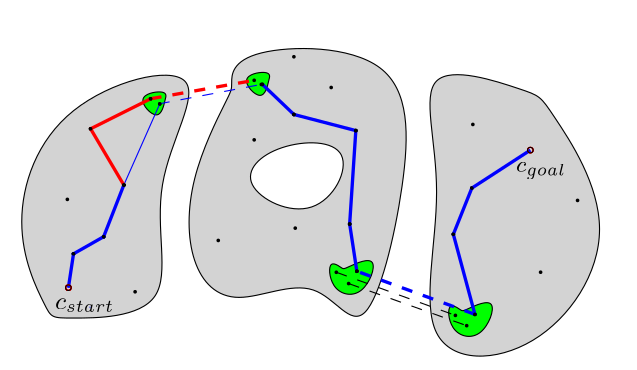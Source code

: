 <?xml version="1.0"?>
<!DOCTYPE ipe SYSTEM "ipe.dtd">
<ipe version="70206" creator="Ipe 7.2.7">
<info created="D:20170721141119" modified="D:20170723153736"/>
<ipestyle name="basic">
<symbol name="arrow/arc(spx)">
<path stroke="sym-stroke" fill="sym-stroke" pen="sym-pen">
0 0 m
-1 0.333 l
-1 -0.333 l
h
</path>
</symbol>
<symbol name="arrow/farc(spx)">
<path stroke="sym-stroke" fill="white" pen="sym-pen">
0 0 m
-1 0.333 l
-1 -0.333 l
h
</path>
</symbol>
<symbol name="arrow/ptarc(spx)">
<path stroke="sym-stroke" fill="sym-stroke" pen="sym-pen">
0 0 m
-1 0.333 l
-0.8 0 l
-1 -0.333 l
h
</path>
</symbol>
<symbol name="arrow/fptarc(spx)">
<path stroke="sym-stroke" fill="white" pen="sym-pen">
0 0 m
-1 0.333 l
-0.8 0 l
-1 -0.333 l
h
</path>
</symbol>
<symbol name="mark/circle(sx)" transformations="translations">
<path fill="sym-stroke">
0.6 0 0 0.6 0 0 e
0.4 0 0 0.4 0 0 e
</path>
</symbol>
<symbol name="mark/disk(sx)" transformations="translations">
<path fill="sym-stroke">
0.6 0 0 0.6 0 0 e
</path>
</symbol>
<symbol name="mark/fdisk(sfx)" transformations="translations">
<group>
<path fill="sym-fill">
0.5 0 0 0.5 0 0 e
</path>
<path fill="sym-stroke" fillrule="eofill">
0.6 0 0 0.6 0 0 e
0.4 0 0 0.4 0 0 e
</path>
</group>
</symbol>
<symbol name="mark/box(sx)" transformations="translations">
<path fill="sym-stroke" fillrule="eofill">
-0.6 -0.6 m
0.6 -0.6 l
0.6 0.6 l
-0.6 0.6 l
h
-0.4 -0.4 m
0.4 -0.4 l
0.4 0.4 l
-0.4 0.4 l
h
</path>
</symbol>
<symbol name="mark/square(sx)" transformations="translations">
<path fill="sym-stroke">
-0.6 -0.6 m
0.6 -0.6 l
0.6 0.6 l
-0.6 0.6 l
h
</path>
</symbol>
<symbol name="mark/fsquare(sfx)" transformations="translations">
<group>
<path fill="sym-fill">
-0.5 -0.5 m
0.5 -0.5 l
0.5 0.5 l
-0.5 0.5 l
h
</path>
<path fill="sym-stroke" fillrule="eofill">
-0.6 -0.6 m
0.6 -0.6 l
0.6 0.6 l
-0.6 0.6 l
h
-0.4 -0.4 m
0.4 -0.4 l
0.4 0.4 l
-0.4 0.4 l
h
</path>
</group>
</symbol>
<symbol name="mark/cross(sx)" transformations="translations">
<group>
<path fill="sym-stroke">
-0.43 -0.57 m
0.57 0.43 l
0.43 0.57 l
-0.57 -0.43 l
h
</path>
<path fill="sym-stroke">
-0.43 0.57 m
0.57 -0.43 l
0.43 -0.57 l
-0.57 0.43 l
h
</path>
</group>
</symbol>
<symbol name="arrow/fnormal(spx)">
<path stroke="sym-stroke" fill="white" pen="sym-pen">
0 0 m
-1 0.333 l
-1 -0.333 l
h
</path>
</symbol>
<symbol name="arrow/pointed(spx)">
<path stroke="sym-stroke" fill="sym-stroke" pen="sym-pen">
0 0 m
-1 0.333 l
-0.8 0 l
-1 -0.333 l
h
</path>
</symbol>
<symbol name="arrow/fpointed(spx)">
<path stroke="sym-stroke" fill="white" pen="sym-pen">
0 0 m
-1 0.333 l
-0.8 0 l
-1 -0.333 l
h
</path>
</symbol>
<symbol name="arrow/linear(spx)">
<path stroke="sym-stroke" pen="sym-pen">
-1 0.333 m
0 0 l
-1 -0.333 l
</path>
</symbol>
<symbol name="arrow/fdouble(spx)">
<path stroke="sym-stroke" fill="white" pen="sym-pen">
0 0 m
-1 0.333 l
-1 -0.333 l
h
-1 0 m
-2 0.333 l
-2 -0.333 l
h
</path>
</symbol>
<symbol name="arrow/double(spx)">
<path stroke="sym-stroke" fill="sym-stroke" pen="sym-pen">
0 0 m
-1 0.333 l
-1 -0.333 l
h
-1 0 m
-2 0.333 l
-2 -0.333 l
h
</path>
</symbol>
<pen name="heavier" value="0.8"/>
<pen name="fat" value="1.2"/>
<pen name="ultrafat" value="2"/>
<symbolsize name="large" value="5"/>
<symbolsize name="small" value="2"/>
<symbolsize name="tiny" value="1.1"/>
<arrowsize name="large" value="10"/>
<arrowsize name="small" value="5"/>
<arrowsize name="tiny" value="3"/>
<color name="red" value="1 0 0"/>
<color name="green" value="0 1 0"/>
<color name="blue" value="0 0 1"/>
<color name="yellow" value="1 1 0"/>
<color name="orange" value="1 0.647 0"/>
<color name="gold" value="1 0.843 0"/>
<color name="purple" value="0.627 0.125 0.941"/>
<color name="gray" value="0.745"/>
<color name="brown" value="0.647 0.165 0.165"/>
<color name="navy" value="0 0 0.502"/>
<color name="pink" value="1 0.753 0.796"/>
<color name="seagreen" value="0.18 0.545 0.341"/>
<color name="turquoise" value="0.251 0.878 0.816"/>
<color name="violet" value="0.933 0.51 0.933"/>
<color name="darkblue" value="0 0 0.545"/>
<color name="darkcyan" value="0 0.545 0.545"/>
<color name="darkgray" value="0.663"/>
<color name="darkgreen" value="0 0.392 0"/>
<color name="darkmagenta" value="0.545 0 0.545"/>
<color name="darkorange" value="1 0.549 0"/>
<color name="darkred" value="0.545 0 0"/>
<color name="lightblue" value="0.678 0.847 0.902"/>
<color name="lightcyan" value="0.878 1 1"/>
<color name="lightgray" value="0.827"/>
<color name="lightgreen" value="0.565 0.933 0.565"/>
<color name="lightyellow" value="1 1 0.878"/>
<dashstyle name="dashed" value="[4] 0"/>
<dashstyle name="dotted" value="[1 3] 0"/>
<dashstyle name="dash dotted" value="[4 2 1 2] 0"/>
<dashstyle name="dash dot dotted" value="[4 2 1 2 1 2] 0"/>
<textsize name="large" value="\large"/>
<textsize name="Large" value="\Large"/>
<textsize name="LARGE" value="\LARGE"/>
<textsize name="huge" value="\huge"/>
<textsize name="Huge" value="\Huge"/>
<textsize name="small" value="\small"/>
<textsize name="footnote" value="\footnotesize"/>
<textsize name="tiny" value="\tiny"/>
<textstyle name="center" begin="\begin{center}" end="\end{center}"/>
<textstyle name="itemize" begin="\begin{itemize}" end="\end{itemize}"/>
<textstyle name="item" begin="\begin{itemize}\item{}" end="\end{itemize}"/>
<gridsize name="4 pts" value="4"/>
<gridsize name="8 pts (~3 mm)" value="8"/>
<gridsize name="16 pts (~6 mm)" value="16"/>
<gridsize name="32 pts (~12 mm)" value="32"/>
<gridsize name="10 pts (~3.5 mm)" value="10"/>
<gridsize name="20 pts (~7 mm)" value="20"/>
<gridsize name="14 pts (~5 mm)" value="14"/>
<gridsize name="28 pts (~10 mm)" value="28"/>
<gridsize name="56 pts (~20 mm)" value="56"/>
<anglesize name="90 deg" value="90"/>
<anglesize name="60 deg" value="60"/>
<anglesize name="45 deg" value="45"/>
<anglesize name="30 deg" value="30"/>
<anglesize name="22.5 deg" value="22.5"/>
<opacity name="10%" value="0.1"/>
<opacity name="30%" value="0.3"/>
<opacity name="50%" value="0.5"/>
<opacity name="75%" value="0.75"/>
<tiling name="falling" angle="-60" step="4" width="1"/>
<tiling name="rising" angle="30" step="4" width="1"/>
</ipestyle>
<page>
<layer name="alpha"/>
<view layers="alpha" active="alpha"/>
<path layer="alpha" stroke="black" fill="lightgray">
128 672
112 720
144 768
80 752
64 704
80 672
80 672 u
</path>
<path matrix="1 0 0 1 0.902312 2.10539" stroke="black" fill="lightgray">
144 752
128 720
128 688
144 672
176 688
192 656
208 720
208 768
144 768
144 752 u
</path>
<path stroke="black" fill="lightgray">
208 768
224 720
208 656
256 656
288 704
256 752
256 752 u
</path>
<path matrix="1 0 0 1 0.369565 0" stroke="black" fill="white">
160 736
144 720
176 704
192 736 u
</path>
<path stroke="black" fill="green" fillrule="eofill">
121.227 754.262
109.4 752.044
119.009 741.696
121.227 752.044
121.227 751.305 u
</path>
<path matrix="1 0 0 1 37.3258 7.02128" stroke="black" fill="green">
121.227 754.262
109.4 752.044
119.009 741.696
121.227 752.044
121.227 751.305 u
</path>
<path stroke="black" fill="green">
179.248 693.653
180.727 681.088
192.553 678.87
198.835 695.87
185.161 689.588
185.161 689.588 u
</path>
<path matrix="1 0 0 1 42.8698 -15.1523" stroke="black" fill="green">
179.248 693.653
180.727 681.088
192.553 678.87
198.835 695.87
185.161 689.588
185.161 689.588 u
</path>
<path stroke="black">
188.118 687.37 m
188.118 687.37 l
</path>
<use name="mark/disk(sx)" pos="115.683 750.936" size="tiny" stroke="black"/>
<use name="mark/disk(sx)" pos="119.009 749.088" size="tiny" stroke="black"/>
<use matrix="1 0 0 1 0.73913 -0.73913" name="mark/disk(sx)" pos="152.27 758.327" size="tiny" stroke="black"/>
<use matrix="1 0 0 1 0.73913 -0.369565" name="mark/disk(sx)" pos="155.227 756.479" size="tiny" stroke="black"/>
<path stroke="red" dash="dashed" pen="fat">
115.683 750.936 m
153.009 757.588 l
153.009 757.588 l
</path>
<path matrix="1 0 0 1 -0.389296 0" stroke="blue" dash="dashed">
119.009 749.088 m
155.966 756.11 l
155.966 756.11 l
</path>
<use name="mark/disk(sx)" pos="182.574 688.479" size="tiny" stroke="black"/>
<use name="mark/disk(sx)" pos="225.444 672.957" size="tiny" stroke="black"/>
<use name="mark/disk(sx)" pos="189.966 688.849" size="tiny" stroke="black"/>
<use name="mark/disk(sx)" pos="232.466 673.327" size="tiny" stroke="black"/>
<use name="mark/disk(sx)" pos="187.009 684.414" size="tiny" stroke="black"/>
<use matrix="1 0 0 1 0 -0.369565" name="mark/disk(sx)" pos="229.509 669.631" size="tiny" stroke="black"/>
<path stroke="black" dash="dashed">
187.009 684.414 m
229.509 669.262 l
</path>
<path stroke="blue" dash="dashed" pen="fat">
232.466 673.327 m
189.966 688.849 l
</path>
<path stroke="black" dash="dashed">
182.574 688.479 m
225.444 672.957 l
</path>
<use matrix="1 0 0 1 6.8872 9.15978" name="mark/disk(sx)" pos="87.2266 730.979" size="tiny" stroke="black"/>
<use name="mark/disk(sx)" pos="106.074 719.892" size="tiny" stroke="black"/>
<use name="mark/disk(sx)" pos="87.9657 695.131" size="tiny" stroke="black"/>
<use name="mark/disk(sx)" pos="110.14 681.457" size="tiny" stroke="black"/>
<use name="mark/disk(sx)" pos="85.7483 714.718" size="tiny" stroke="black"/>
<use matrix="1 0 0 1 -5.41387 -7.51926" name="mark/disk(sx)" pos="104.227 708.805" size="tiny" stroke="black"/>
<use name="mark/disk(sx)" pos="180.727 755.001" size="tiny" stroke="black"/>
<use name="mark/disk(sx)" pos="189.596 739.479" size="tiny" stroke="black"/>
<use name="mark/disk(sx)" pos="153.009 736.153" size="tiny" stroke="black"/>
<use name="mark/disk(sx)" pos="140.074 699.936" size="tiny" stroke="black"/>
<use name="mark/disk(sx)" pos="167.792 704.37" size="tiny" stroke="black"/>
<use name="mark/disk(sx)" pos="187.379 705.849" size="tiny" stroke="black"/>
<use name="mark/disk(sx)" pos="231.727 741.696" size="tiny" stroke="black"/>
<use name="mark/disk(sx)" pos="231.357 718.783" size="tiny" stroke="black"/>
<use name="mark/disk(sx)" pos="224.705 702.153" size="tiny" stroke="black"/>
<use matrix="1 0 0 1 0 0.389296" name="mark/disk(sx)" pos="256.118 688.11" size="tiny" stroke="black"/>
<use name="mark/disk(sx)" pos="269.422 714.349" size="tiny" stroke="black"/>
<use name="mark/circle(sx)" pos="252.422 732.457" size="small" stroke="red"/>
<use name="mark/circle(sx)" pos="86.1179 682.936" size="small" stroke="red"/>
<text matrix="1 0 0 1 -4.80435 -7.76087" transformations="translations" pos="86.1179 682.936" stroke="black" type="label" width="21.376" height="3.867" depth="0.99" valign="baseline" size="small" style="math">c_{start}</text>
<text matrix="1 0 0 1 -1.47826 -3.32609" transformations="translations" pos="248.726 728.023" stroke="black" type="label" width="18.109" height="3.43" depth="2.57" valign="baseline" size="footnote" style="math">c_{goal}</text>
<path stroke="blue" dash="dashed" cap="1">
93.8787 675.914 m
93.8787 675.914 l
</path>
<use name="mark/disk(sx)" pos="167.303 766.061" size="tiny" stroke="black"/>
<use name="mark/disk(sx)" pos="167.303 745.281" size="tiny" stroke="blue"/>
<path stroke="blue">
86.1179 682.936 m
87.9657 695.131 l
98.8131 701.286 l
106.074 719.892 l
119.009 749.088 l
</path>
<path stroke="blue" pen="fat">
155.966 756.11 m
167.303 745.281 l
</path>
<path stroke="blue" pen="fat">
167.303 745.281 m
189.596 739.479 l
187.379 705.849 l
189.966 688.849 l
189.966 688.849 l
</path>
<use name="mark/disk(sx)" pos="87.9657 695.131" size="tiny" stroke="black"/>
<use name="mark/disk(sx)" pos="98.8131 701.286" size="tiny" stroke="black"/>
<use name="mark/disk(sx)" pos="119.009 749.088" size="tiny" stroke="black"/>
<use name="mark/disk(sx)" pos="155.966 756.11" size="tiny" stroke="black"/>
<use name="mark/disk(sx)" pos="167.303 745.281" size="tiny" stroke="black"/>
<use name="mark/disk(sx)" pos="189.596 739.479" size="tiny" stroke="black"/>
<use name="mark/disk(sx)" pos="189.966 688.849" size="tiny" stroke="black"/>
<use name="mark/disk(sx)" pos="187.379 705.849" size="tiny" stroke="black"/>
<use name="mark/disk(sx)" pos="232.466 673.327" size="tiny" stroke="black"/>
<use name="mark/disk(sx)" pos="224.705 702.153" size="tiny" stroke="black"/>
<use name="mark/disk(sx)" pos="231.357 718.783" size="tiny" stroke="black"/>
<use name="mark/circle(sx)" pos="252.422 732.457" size="small" stroke="red"/>
<use name="mark/circle(sx)" pos="86.1179 682.936" size="small" stroke="red"/>
<use name="mark/disk(sx)" pos="106.074 719.892" size="tiny" stroke="black"/>
<use name="mark/disk(sx)" pos="87.9657 695.131" size="tiny" stroke="black"/>
<use name="mark/disk(sx)" pos="98.8131 701.286" size="tiny" stroke="black"/>
<use name="mark/disk(sx)" pos="106.074 719.892" size="tiny" stroke="black"/>
<use name="mark/disk(sx)" pos="94.1138 740.139" size="tiny" stroke="black"/>
<use name="mark/disk(sx)" pos="115.683 750.936" size="tiny" stroke="black"/>
<use name="mark/circle(sx)" pos="86.1179 682.936" size="small" stroke="red"/>
<use name="mark/disk(sx)" pos="167.148 776.237" size="tiny" stroke="white"/>
<use name="mark/disk(sx)" pos="163.527 656.231" size="tiny" stroke="white"/>
<use name="mark/disk(sx)" pos="64 704" size="normal" stroke="white"/>
<use name="mark/disk(sx)" pos="176 656" size="normal" stroke="white"/>
<use name="mark/disk(sx)" pos="288 704" size="normal" stroke="white"/>
<use name="mark/disk(sx)" pos="64 784" size="normal" stroke="white"/>
<path stroke="red" pen="fat">
115.683 750.936 m
94.1138 740.139 l
106.074 719.892 l
</path>
<path stroke="blue" pen="fat">
106.074 719.892 m
98.8131 701.286 l
87.9657 695.131 l
86.1179 682.936 l
</path>
<use name="mark/circle(sx)" pos="86.1179 682.936" size="small" stroke="red"/>
<path stroke="blue" pen="fat">
252.422 732.457 m
231.357 718.783 l
224.705 702.153 l
232.466 673.327 l
</path>
<use name="mark/disk(sx)" pos="87.9657 695.131" size="tiny" stroke="blue"/>
<use name="mark/disk(sx)" pos="98.8131 701.286" size="tiny" stroke="blue"/>
<use name="mark/disk(sx)" pos="106.074 719.892" size="tiny" stroke="black"/>
<use name="mark/disk(sx)" pos="87.9657 695.131" size="tiny" stroke="black"/>
<use name="mark/disk(sx)" pos="98.8131 701.286" size="tiny" stroke="black"/>
<use name="mark/disk(sx)" pos="106.074 719.892" size="tiny" stroke="black"/>
<use name="mark/disk(sx)" pos="94.1138 740.139" size="tiny" stroke="black"/>
<use name="mark/disk(sx)" pos="115.683 750.936" size="tiny" stroke="black"/>
<use name="mark/disk(sx)" pos="155.577 756.11" size="tiny" stroke="black"/>
<use name="mark/disk(sx)" pos="167.303 745.281" size="tiny" stroke="black"/>
<use name="mark/disk(sx)" pos="189.596 739.479" size="tiny" stroke="black"/>
<use name="mark/disk(sx)" pos="187.379 705.849" size="tiny" stroke="black"/>
<use name="mark/disk(sx)" pos="189.966 688.849" size="tiny" stroke="black"/>
<use name="mark/disk(sx)" pos="232.466 673.327" size="tiny" stroke="black"/>
<use name="mark/disk(sx)" pos="224.705 702.153" size="tiny" stroke="black"/>
<use name="mark/disk(sx)" pos="231.357 718.783" size="tiny" stroke="black"/>
<use name="mark/circle(sx)" pos="252.422 732.457" size="small" stroke="red"/>
<use name="mark/circle(sx)" pos="86.1179 682.936" size="small" stroke="red"/>
<use name="mark/circle(sx)" pos="86.1179 682.936" size="small" stroke="black"/>
<use name="mark/circle(sx)" pos="252.422 732.457" size="small" stroke="black"/>
</page>
</ipe>
